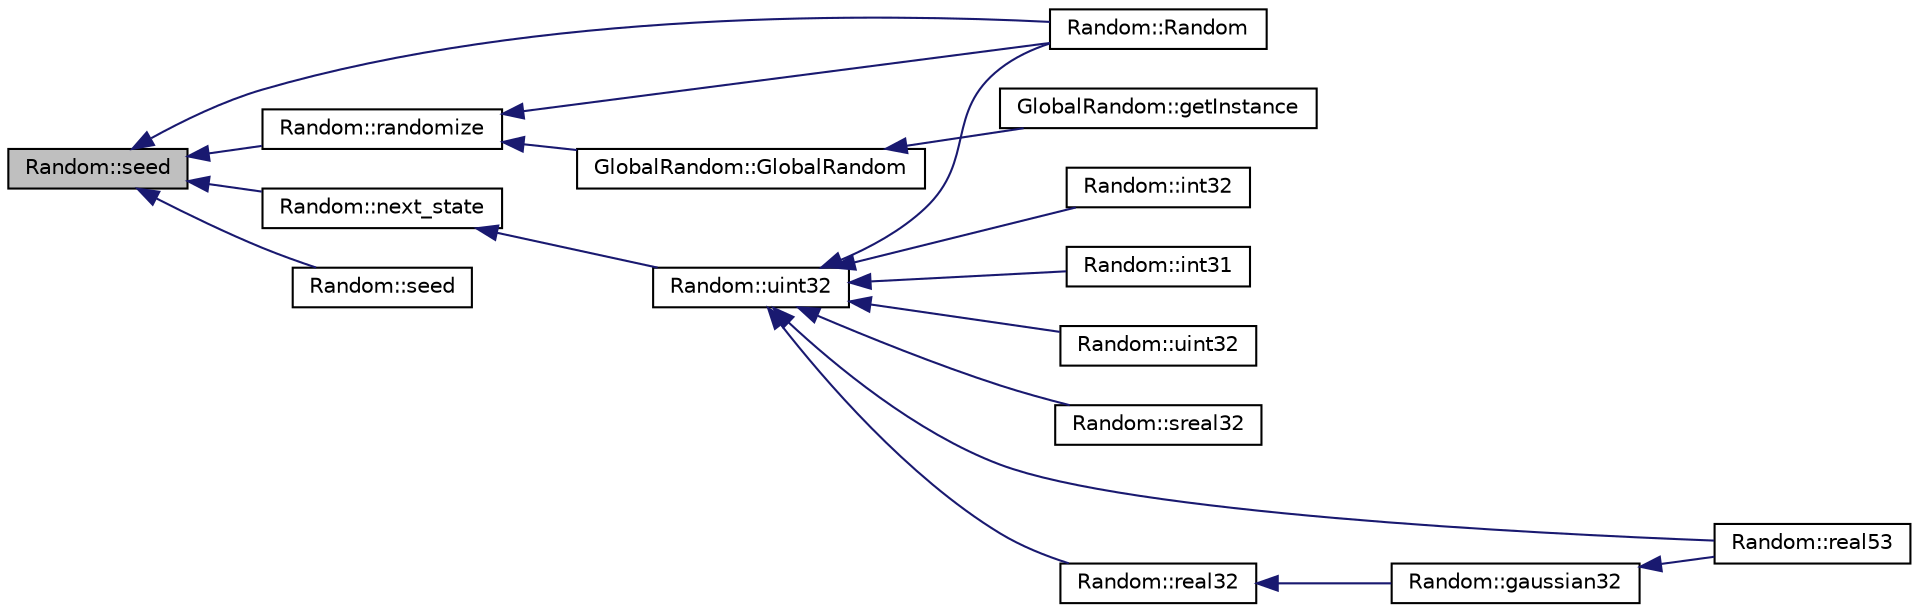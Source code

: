digraph "Random::seed"
{
 // INTERACTIVE_SVG=YES
  edge [fontname="Helvetica",fontsize="10",labelfontname="Helvetica",labelfontsize="10"];
  node [fontname="Helvetica",fontsize="10",shape=record];
  rankdir="LR";
  Node1 [label="Random::seed",height=0.2,width=0.4,color="black", fillcolor="grey75", style="filled", fontcolor="black"];
  Node1 -> Node2 [dir="back",color="midnightblue",fontsize="10",style="solid",fontname="Helvetica"];
  Node2 [label="Random::next_state",height=0.2,width=0.4,color="black", fillcolor="white", style="filled",URL="$d2/de7/class_random.html#ac393d6d99346ceabb5a2d1aa5f5310e4"];
  Node2 -> Node3 [dir="back",color="midnightblue",fontsize="10",style="solid",fontname="Helvetica"];
  Node3 [label="Random::uint32",height=0.2,width=0.4,color="black", fillcolor="white", style="filled",URL="$d2/de7/class_random.html#a3454fd5279575930016836b6d1b9e2c2"];
  Node3 -> Node4 [dir="back",color="midnightblue",fontsize="10",style="solid",fontname="Helvetica"];
  Node4 [label="Random::Random",height=0.2,width=0.4,color="black", fillcolor="white", style="filled",URL="$d2/de7/class_random.html#acb76b49c3903a3c4fb67fd216341f08d"];
  Node3 -> Node5 [dir="back",color="midnightblue",fontsize="10",style="solid",fontname="Helvetica"];
  Node5 [label="Random::int32",height=0.2,width=0.4,color="black", fillcolor="white", style="filled",URL="$d2/de7/class_random.html#a925c17822d8d5094fe2d67b9d9228003"];
  Node3 -> Node6 [dir="back",color="midnightblue",fontsize="10",style="solid",fontname="Helvetica"];
  Node6 [label="Random::int31",height=0.2,width=0.4,color="black", fillcolor="white", style="filled",URL="$d2/de7/class_random.html#a2975913e9f08e1049d6c6f61737e0836"];
  Node3 -> Node7 [dir="back",color="midnightblue",fontsize="10",style="solid",fontname="Helvetica"];
  Node7 [label="Random::uint32",height=0.2,width=0.4,color="black", fillcolor="white", style="filled",URL="$d2/de7/class_random.html#a9adb12b7cf59ef22f785f5fa52f5a28e"];
  Node3 -> Node8 [dir="back",color="midnightblue",fontsize="10",style="solid",fontname="Helvetica"];
  Node8 [label="Random::sreal32",height=0.2,width=0.4,color="black", fillcolor="white", style="filled",URL="$d2/de7/class_random.html#ad6b9b0c0675257d6e56745bc204504fc"];
  Node3 -> Node9 [dir="back",color="midnightblue",fontsize="10",style="solid",fontname="Helvetica"];
  Node9 [label="Random::real32",height=0.2,width=0.4,color="black", fillcolor="white", style="filled",URL="$d2/de7/class_random.html#afda802845cd081191cf954a477766d57"];
  Node9 -> Node10 [dir="back",color="midnightblue",fontsize="10",style="solid",fontname="Helvetica"];
  Node10 [label="Random::gaussian32",height=0.2,width=0.4,color="black", fillcolor="white", style="filled",URL="$d2/de7/class_random.html#a5c9db957ac0de0deea84ee3dd8c82775"];
  Node10 -> Node11 [dir="back",color="midnightblue",fontsize="10",style="solid",fontname="Helvetica"];
  Node11 [label="Random::real53",height=0.2,width=0.4,color="black", fillcolor="white", style="filled",URL="$d2/de7/class_random.html#a39123d367648fd4676af02b45ce620d8"];
  Node3 -> Node11 [dir="back",color="midnightblue",fontsize="10",style="solid",fontname="Helvetica"];
  Node1 -> Node4 [dir="back",color="midnightblue",fontsize="10",style="solid",fontname="Helvetica"];
  Node1 -> Node12 [dir="back",color="midnightblue",fontsize="10",style="solid",fontname="Helvetica"];
  Node12 [label="Random::randomize",height=0.2,width=0.4,color="black", fillcolor="white", style="filled",URL="$d2/de7/class_random.html#a6c2e245e9957c0372d8980c76e585dbc"];
  Node12 -> Node13 [dir="back",color="midnightblue",fontsize="10",style="solid",fontname="Helvetica"];
  Node13 [label="GlobalRandom::GlobalRandom",height=0.2,width=0.4,color="black", fillcolor="white", style="filled",URL="$d3/d84/class_global_random.html#a2b42b8f3606d5c7e1de402b3154e416b"];
  Node13 -> Node14 [dir="back",color="midnightblue",fontsize="10",style="solid",fontname="Helvetica"];
  Node14 [label="GlobalRandom::getInstance",height=0.2,width=0.4,color="black", fillcolor="white", style="filled",URL="$d3/d84/class_global_random.html#a043a237d0fac4c9f93031f1da4acd019"];
  Node12 -> Node4 [dir="back",color="midnightblue",fontsize="10",style="solid",fontname="Helvetica"];
  Node1 -> Node15 [dir="back",color="midnightblue",fontsize="10",style="solid",fontname="Helvetica"];
  Node15 [label="Random::seed",height=0.2,width=0.4,color="black", fillcolor="white", style="filled",URL="$d2/de7/class_random.html#a14e0188ed084db84b07fe072221b4b54"];
}

